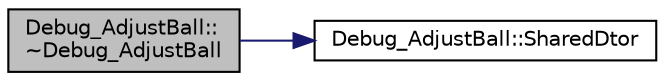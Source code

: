 digraph "Debug_AdjustBall::~Debug_AdjustBall"
{
 // INTERACTIVE_SVG=YES
  edge [fontname="Helvetica",fontsize="10",labelfontname="Helvetica",labelfontsize="10"];
  node [fontname="Helvetica",fontsize="10",shape=record];
  rankdir="LR";
  Node1 [label="Debug_AdjustBall::\l~Debug_AdjustBall",height=0.2,width=0.4,color="black", fillcolor="grey75", style="filled", fontcolor="black"];
  Node1 -> Node2 [color="midnightblue",fontsize="10",style="solid",fontname="Helvetica"];
  Node2 [label="Debug_AdjustBall::SharedDtor",height=0.2,width=0.4,color="black", fillcolor="white", style="filled",URL="$d9/d50/class_debug___adjust_ball.html#a4123ef1e736e89518c055f95ce8f7dcf"];
}

